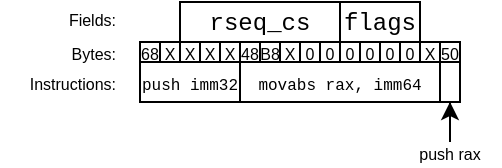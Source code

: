 <mxfile version="26.2.13">
  <diagram name="Page-1" id="YUJzqn_jEr0MLVdi_I88">
    <mxGraphModel dx="398" dy="220" grid="1" gridSize="10" guides="1" tooltips="1" connect="1" arrows="1" fold="1" page="1" pageScale="1" pageWidth="850" pageHeight="1100" math="0" shadow="0">
      <root>
        <mxCell id="0" />
        <mxCell id="1" parent="0" />
        <mxCell id="RyVw2b3Zrki53a3tJyPH-2" value="&lt;font face=&quot;Courier New&quot;&gt;rseq_cs&lt;/font&gt;" style="rounded=0;whiteSpace=wrap;html=1;" vertex="1" parent="1">
          <mxGeometry x="360" y="340" width="80" height="20" as="geometry" />
        </mxCell>
        <mxCell id="RyVw2b3Zrki53a3tJyPH-3" value="&lt;font face=&quot;Courier New&quot;&gt;flags&lt;/font&gt;" style="rounded=0;whiteSpace=wrap;html=1;" vertex="1" parent="1">
          <mxGeometry x="440" y="340" width="40" height="20" as="geometry" />
        </mxCell>
        <mxCell id="RyVw2b3Zrki53a3tJyPH-4" value="&lt;font style=&quot;font-size: 8px;&quot;&gt;48&lt;/font&gt;" style="rounded=0;whiteSpace=wrap;html=1;" vertex="1" parent="1">
          <mxGeometry x="390" y="360" width="10" height="10" as="geometry" />
        </mxCell>
        <mxCell id="RyVw2b3Zrki53a3tJyPH-5" value="&lt;font style=&quot;font-size: 8px;&quot;&gt;B8&lt;/font&gt;" style="rounded=0;whiteSpace=wrap;html=1;" vertex="1" parent="1">
          <mxGeometry x="400" y="360" width="10" height="10" as="geometry" />
        </mxCell>
        <mxCell id="RyVw2b3Zrki53a3tJyPH-6" value="&lt;font style=&quot;font-size: 8px;&quot;&gt;X&lt;/font&gt;" style="rounded=0;whiteSpace=wrap;html=1;" vertex="1" parent="1">
          <mxGeometry x="410" y="360" width="10" height="10" as="geometry" />
        </mxCell>
        <mxCell id="RyVw2b3Zrki53a3tJyPH-7" value="&lt;font style=&quot;font-size: 8px;&quot;&gt;0&lt;/font&gt;" style="rounded=0;whiteSpace=wrap;html=1;" vertex="1" parent="1">
          <mxGeometry x="420" y="360" width="10" height="10" as="geometry" />
        </mxCell>
        <mxCell id="RyVw2b3Zrki53a3tJyPH-8" value="&lt;font style=&quot;font-size: 8px;&quot;&gt;0&lt;/font&gt;" style="rounded=0;whiteSpace=wrap;html=1;" vertex="1" parent="1">
          <mxGeometry x="430" y="360" width="10" height="10" as="geometry" />
        </mxCell>
        <mxCell id="RyVw2b3Zrki53a3tJyPH-9" value="&lt;font style=&quot;font-size: 8px;&quot;&gt;0&lt;/font&gt;" style="rounded=0;whiteSpace=wrap;html=1;" vertex="1" parent="1">
          <mxGeometry x="440" y="360" width="10" height="10" as="geometry" />
        </mxCell>
        <mxCell id="RyVw2b3Zrki53a3tJyPH-10" value="&lt;font style=&quot;font-size: 8px;&quot;&gt;0&lt;/font&gt;" style="rounded=0;whiteSpace=wrap;html=1;" vertex="1" parent="1">
          <mxGeometry x="450" y="360" width="10" height="10" as="geometry" />
        </mxCell>
        <mxCell id="RyVw2b3Zrki53a3tJyPH-11" value="&lt;font style=&quot;font-size: 8px;&quot;&gt;0&lt;/font&gt;" style="rounded=0;whiteSpace=wrap;html=1;" vertex="1" parent="1">
          <mxGeometry x="460" y="360" width="10" height="10" as="geometry" />
        </mxCell>
        <mxCell id="RyVw2b3Zrki53a3tJyPH-12" value="&lt;font style=&quot;font-size: 8px;&quot;&gt;0&lt;/font&gt;" style="rounded=0;whiteSpace=wrap;html=1;" vertex="1" parent="1">
          <mxGeometry x="470" y="360" width="10" height="10" as="geometry" />
        </mxCell>
        <mxCell id="RyVw2b3Zrki53a3tJyPH-13" value="&lt;font style=&quot;font-size: 8px;&quot;&gt;X&lt;/font&gt;" style="rounded=0;whiteSpace=wrap;html=1;" vertex="1" parent="1">
          <mxGeometry x="480" y="360" width="10" height="10" as="geometry" />
        </mxCell>
        <mxCell id="RyVw2b3Zrki53a3tJyPH-14" value="&lt;font style=&quot;font-size: 8px;&quot;&gt;5&lt;/font&gt;&lt;font style=&quot;font-size: 8px;&quot;&gt;0&lt;/font&gt;" style="rounded=0;whiteSpace=wrap;html=1;" vertex="1" parent="1">
          <mxGeometry x="490" y="360" width="10" height="10" as="geometry" />
        </mxCell>
        <mxCell id="RyVw2b3Zrki53a3tJyPH-15" value="&lt;font style=&quot;font-size: 8px;&quot;&gt;X&lt;/font&gt;" style="rounded=0;whiteSpace=wrap;html=1;" vertex="1" parent="1">
          <mxGeometry x="380" y="360" width="10" height="10" as="geometry" />
        </mxCell>
        <mxCell id="RyVw2b3Zrki53a3tJyPH-16" value="&lt;font style=&quot;font-size: 8px;&quot;&gt;X&lt;/font&gt;" style="rounded=0;whiteSpace=wrap;html=1;" vertex="1" parent="1">
          <mxGeometry x="370" y="360" width="10" height="10" as="geometry" />
        </mxCell>
        <mxCell id="RyVw2b3Zrki53a3tJyPH-17" value="&lt;font style=&quot;font-size: 8px;&quot;&gt;X&lt;/font&gt;" style="rounded=0;whiteSpace=wrap;html=1;" vertex="1" parent="1">
          <mxGeometry x="360" y="360" width="10" height="10" as="geometry" />
        </mxCell>
        <mxCell id="RyVw2b3Zrki53a3tJyPH-18" value="&lt;font style=&quot;font-size: 8px;&quot;&gt;X&lt;/font&gt;" style="rounded=0;whiteSpace=wrap;html=1;" vertex="1" parent="1">
          <mxGeometry x="350" y="360" width="10" height="10" as="geometry" />
        </mxCell>
        <mxCell id="RyVw2b3Zrki53a3tJyPH-19" value="&lt;font style=&quot;font-size: 8px;&quot;&gt;68&lt;/font&gt;" style="rounded=0;whiteSpace=wrap;html=1;" vertex="1" parent="1">
          <mxGeometry x="340" y="360" width="10" height="10" as="geometry" />
        </mxCell>
        <mxCell id="RyVw2b3Zrki53a3tJyPH-20" value="&lt;font style=&quot;font-size: 8px;&quot;&gt;Fields:&lt;/font&gt;" style="text;html=1;align=right;verticalAlign=middle;whiteSpace=wrap;rounded=0;" vertex="1" parent="1">
          <mxGeometry x="270" y="340" width="60" height="15" as="geometry" />
        </mxCell>
        <mxCell id="RyVw2b3Zrki53a3tJyPH-21" value="&lt;font style=&quot;font-size: 8px;&quot;&gt;Bytes:&lt;/font&gt;" style="text;html=1;align=right;verticalAlign=middle;whiteSpace=wrap;rounded=0;" vertex="1" parent="1">
          <mxGeometry x="270" y="357.5" width="60" height="15" as="geometry" />
        </mxCell>
        <mxCell id="RyVw2b3Zrki53a3tJyPH-22" value="&lt;font style=&quot;font-size: 8px;&quot; face=&quot;Courier New&quot;&gt;push imm32&lt;/font&gt;" style="rounded=0;whiteSpace=wrap;html=1;" vertex="1" parent="1">
          <mxGeometry x="340" y="370" width="50" height="20" as="geometry" />
        </mxCell>
        <mxCell id="RyVw2b3Zrki53a3tJyPH-23" value="&lt;font style=&quot;font-size: 8px;&quot; face=&quot;Courier New&quot;&gt;movabs rax, imm64&lt;/font&gt;" style="rounded=0;whiteSpace=wrap;html=1;" vertex="1" parent="1">
          <mxGeometry x="390" y="370" width="100" height="20" as="geometry" />
        </mxCell>
        <mxCell id="RyVw2b3Zrki53a3tJyPH-24" value="" style="rounded=0;whiteSpace=wrap;html=1;" vertex="1" parent="1">
          <mxGeometry x="490" y="370" width="10" height="20" as="geometry" />
        </mxCell>
        <mxCell id="RyVw2b3Zrki53a3tJyPH-27" style="edgeStyle=orthogonalEdgeStyle;rounded=0;orthogonalLoop=1;jettySize=auto;html=1;entryX=0.5;entryY=1;entryDx=0;entryDy=0;" edge="1" parent="1" source="RyVw2b3Zrki53a3tJyPH-25" target="RyVw2b3Zrki53a3tJyPH-24">
          <mxGeometry relative="1" as="geometry" />
        </mxCell>
        <mxCell id="RyVw2b3Zrki53a3tJyPH-25" value="&lt;font style=&quot;font-size: 8px;&quot;&gt;push rax&lt;/font&gt;" style="text;html=1;align=center;verticalAlign=middle;whiteSpace=wrap;rounded=0;" vertex="1" parent="1">
          <mxGeometry x="470" y="410" width="50" height="10" as="geometry" />
        </mxCell>
        <mxCell id="RyVw2b3Zrki53a3tJyPH-28" value="&lt;div&gt;&lt;font style=&quot;font-size: 8px;&quot;&gt;Instructions:&lt;/font&gt;&lt;/div&gt;" style="text;html=1;align=right;verticalAlign=middle;whiteSpace=wrap;rounded=0;" vertex="1" parent="1">
          <mxGeometry x="270" y="372.5" width="60" height="15" as="geometry" />
        </mxCell>
      </root>
    </mxGraphModel>
  </diagram>
</mxfile>
